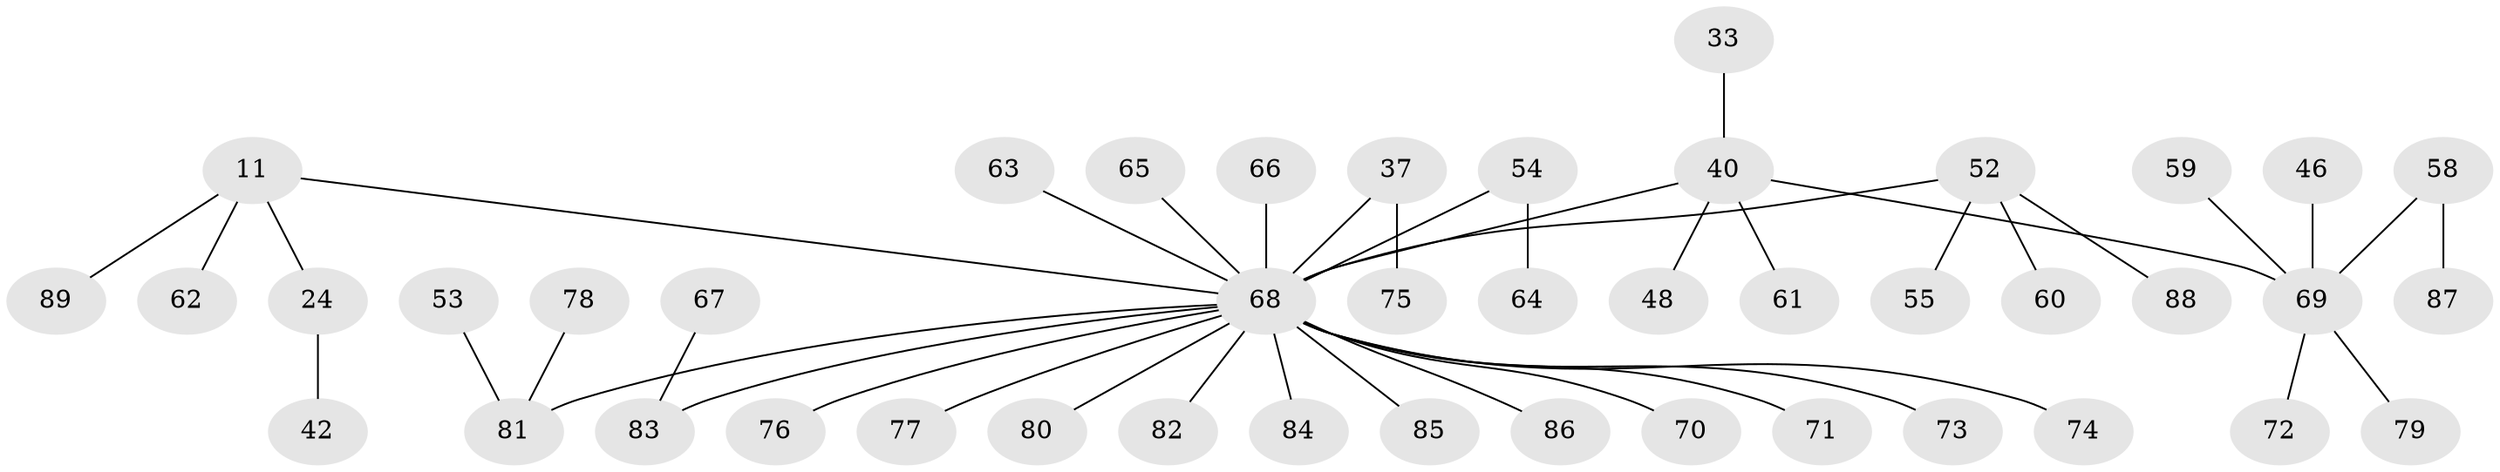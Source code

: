 // original degree distribution, {9: 0.011235955056179775, 5: 0.0449438202247191, 4: 0.06741573033707865, 3: 0.1348314606741573, 1: 0.5056179775280899, 2: 0.23595505617977527}
// Generated by graph-tools (version 1.1) at 2025/02/03/05/25 17:02:43]
// undirected, 44 vertices, 43 edges
graph export_dot {
graph [start="1"]
  node [color=gray90,style=filled];
  11;
  24;
  33;
  37;
  40 [super="+2"];
  42;
  46;
  48;
  52;
  53;
  54;
  55;
  58 [super="+45"];
  59;
  60;
  61;
  62;
  63;
  64;
  65;
  66;
  67;
  68 [super="+41+44+34+28+27+35+49"];
  69 [super="+39+57"];
  70;
  71;
  72;
  73;
  74;
  75;
  76;
  77;
  78;
  79;
  80;
  81 [super="+22+43"];
  82;
  83 [super="+56"];
  84;
  85;
  86;
  87;
  88;
  89;
  11 -- 24;
  11 -- 62;
  11 -- 89;
  11 -- 68;
  24 -- 42;
  33 -- 40;
  37 -- 75;
  37 -- 68;
  40 -- 48;
  40 -- 61;
  40 -- 69;
  40 -- 68;
  46 -- 69;
  52 -- 55;
  52 -- 60;
  52 -- 88;
  52 -- 68;
  53 -- 81;
  54 -- 64;
  54 -- 68;
  58 -- 69;
  58 -- 87;
  59 -- 69;
  63 -- 68;
  65 -- 68;
  66 -- 68;
  67 -- 83;
  68 -- 80;
  68 -- 71;
  68 -- 73;
  68 -- 74;
  68 -- 77;
  68 -- 82;
  68 -- 86;
  68 -- 76;
  68 -- 81;
  68 -- 84;
  68 -- 85;
  68 -- 70;
  68 -- 83;
  69 -- 72;
  69 -- 79;
  78 -- 81;
}
